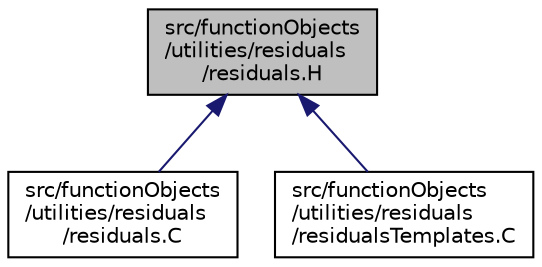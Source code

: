 digraph "src/functionObjects/utilities/residuals/residuals.H"
{
  bgcolor="transparent";
  edge [fontname="Helvetica",fontsize="10",labelfontname="Helvetica",labelfontsize="10"];
  node [fontname="Helvetica",fontsize="10",shape=record];
  Node106 [label="src/functionObjects\l/utilities/residuals\l/residuals.H",height=0.2,width=0.4,color="black", fillcolor="grey75", style="filled", fontcolor="black"];
  Node106 -> Node107 [dir="back",color="midnightblue",fontsize="10",style="solid",fontname="Helvetica"];
  Node107 [label="src/functionObjects\l/utilities/residuals\l/residuals.C",height=0.2,width=0.4,color="black",URL="$a04958.html"];
  Node106 -> Node108 [dir="back",color="midnightblue",fontsize="10",style="solid",fontname="Helvetica"];
  Node108 [label="src/functionObjects\l/utilities/residuals\l/residualsTemplates.C",height=0.2,width=0.4,color="black",URL="$a04964.html"];
}
